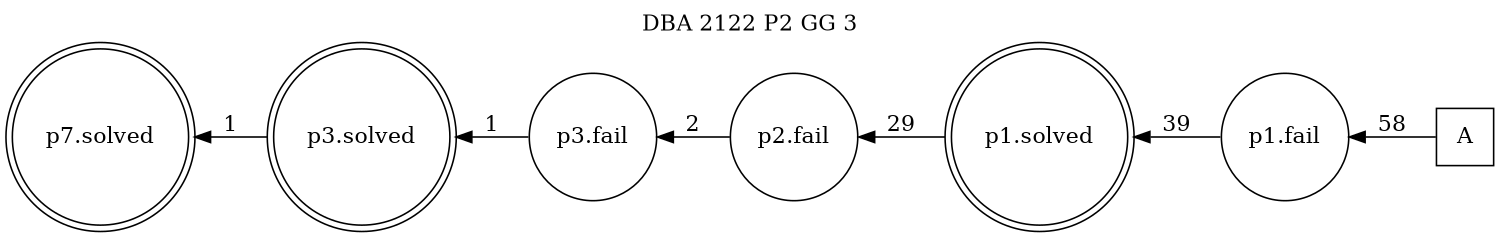 digraph DBA_2122_P2_GG_3 {
labelloc="tl"
label= " DBA 2122 P2 GG 3 "
rankdir="RL";
graph [ size=" 10 , 10 !"]

"A" [shape="square" label="A"]
"p1.fail" [shape="circle" label="p1.fail"]
"p1.solved" [shape="doublecircle" label="p1.solved"]
"p2.fail" [shape="circle" label="p2.fail"]
"p3.fail" [shape="circle" label="p3.fail"]
"p3.solved" [shape="doublecircle" label="p3.solved"]
"p7.solved" [shape="doublecircle" label="p7.solved"]
"A" -> "p1.fail" [ label=58]
"p1.fail" -> "p1.solved" [ label=39]
"p1.solved" -> "p2.fail" [ label=29]
"p2.fail" -> "p3.fail" [ label=2]
"p3.fail" -> "p3.solved" [ label=1]
"p3.solved" -> "p7.solved" [ label=1]
}
